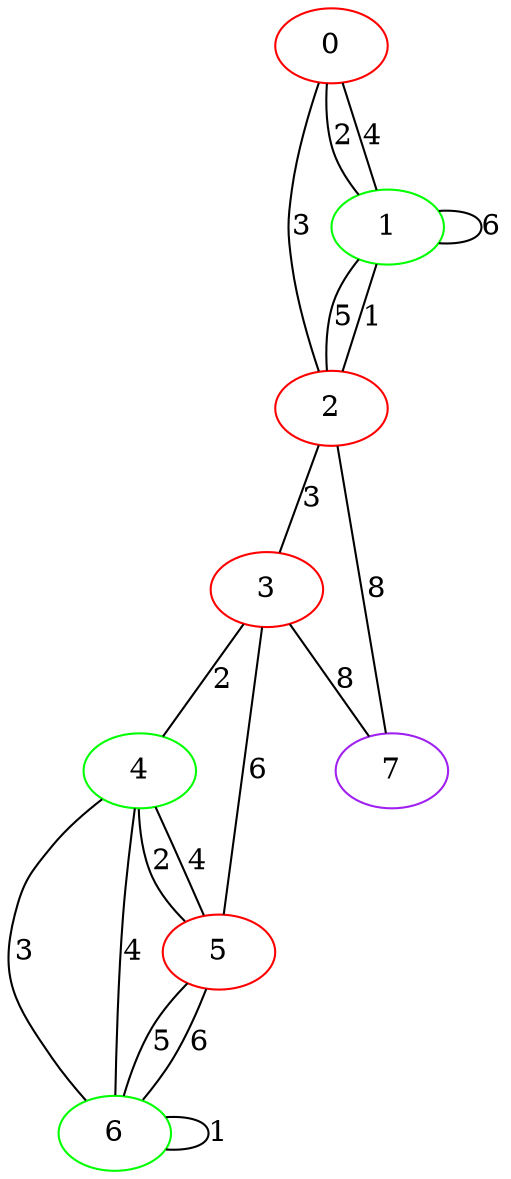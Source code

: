 graph "" {
0 [color=red, weight=1];
1 [color=green, weight=2];
2 [color=red, weight=1];
3 [color=red, weight=1];
4 [color=green, weight=2];
5 [color=red, weight=1];
6 [color=green, weight=2];
7 [color=purple, weight=4];
0 -- 1  [key=0, label=2];
0 -- 1  [key=1, label=4];
0 -- 2  [key=0, label=3];
1 -- 1  [key=0, label=6];
1 -- 2  [key=0, label=5];
1 -- 2  [key=1, label=1];
2 -- 3  [key=0, label=3];
2 -- 7  [key=0, label=8];
3 -- 4  [key=0, label=2];
3 -- 5  [key=0, label=6];
3 -- 7  [key=0, label=8];
4 -- 5  [key=0, label=2];
4 -- 5  [key=1, label=4];
4 -- 6  [key=0, label=3];
4 -- 6  [key=1, label=4];
5 -- 6  [key=0, label=5];
5 -- 6  [key=1, label=6];
6 -- 6  [key=0, label=1];
}
